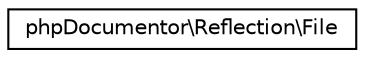 digraph "Graphical Class Hierarchy"
{
  edge [fontname="Helvetica",fontsize="10",labelfontname="Helvetica",labelfontsize="10"];
  node [fontname="Helvetica",fontsize="10",shape=record];
  rankdir="LR";
  Node0 [label="phpDocumentor\\Reflection\\File",height=0.2,width=0.4,color="black", fillcolor="white", style="filled",URL="$interfacephpDocumentor_1_1Reflection_1_1File.html"];
}
